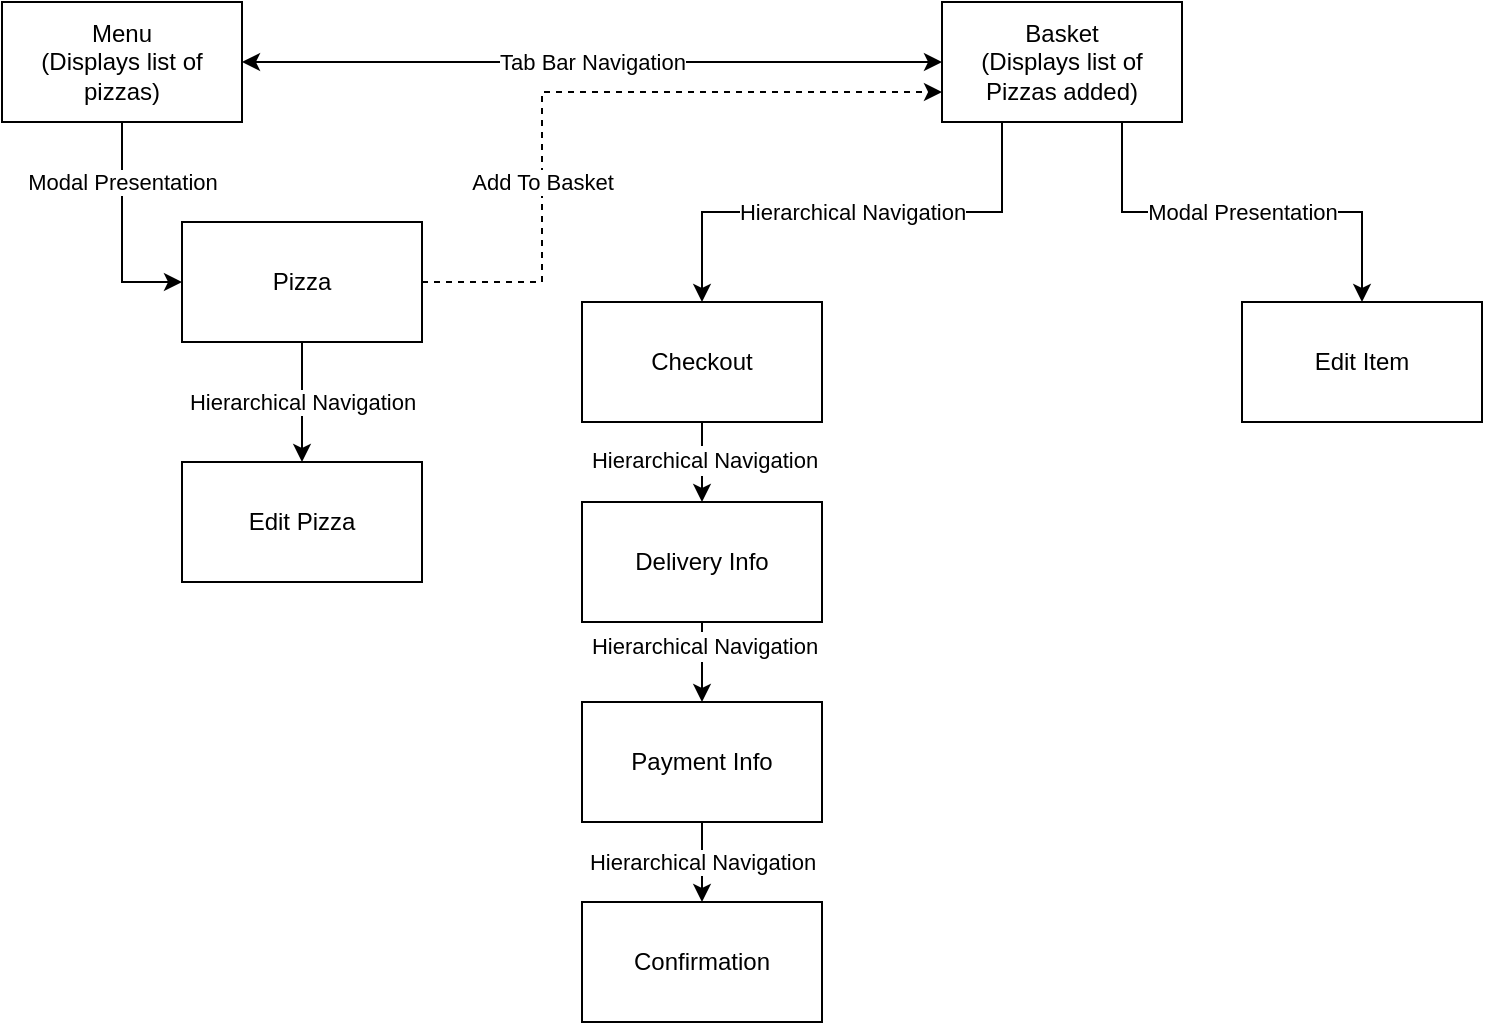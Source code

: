 <mxfile version="12.9.3" type="device"><diagram id="D9qoGxI_luNWLfz4j33n" name="Page-1"><mxGraphModel dx="1106" dy="1003" grid="1" gridSize="10" guides="1" tooltips="1" connect="1" arrows="1" fold="1" page="1" pageScale="1" pageWidth="827" pageHeight="1169" math="0" shadow="0"><root><mxCell id="0"/><mxCell id="1" parent="0"/><mxCell id="ehvi-rLe2j_QTS80abec-14" value="Modal Presentation" style="edgeStyle=orthogonalEdgeStyle;rounded=0;orthogonalLoop=1;jettySize=auto;html=1;entryX=0;entryY=0.5;entryDx=0;entryDy=0;" edge="1" parent="1" source="ehvi-rLe2j_QTS80abec-1" target="ehvi-rLe2j_QTS80abec-13"><mxGeometry x="-0.455" relative="1" as="geometry"><mxPoint as="offset"/></mxGeometry></mxCell><mxCell id="ehvi-rLe2j_QTS80abec-28" value="Tab Bar Navigation" style="edgeStyle=orthogonalEdgeStyle;rounded=0;orthogonalLoop=1;jettySize=auto;html=1;entryX=0;entryY=0.5;entryDx=0;entryDy=0;startArrow=classic;startFill=1;" edge="1" parent="1" source="ehvi-rLe2j_QTS80abec-1" target="ehvi-rLe2j_QTS80abec-2"><mxGeometry relative="1" as="geometry"/></mxCell><mxCell id="ehvi-rLe2j_QTS80abec-1" value="Menu&lt;br&gt;(Displays list of pizzas)" style="rounded=0;whiteSpace=wrap;html=1;" vertex="1" parent="1"><mxGeometry x="30" y="270" width="120" height="60" as="geometry"/></mxCell><mxCell id="ehvi-rLe2j_QTS80abec-6" value="Modal Presentation" style="edgeStyle=orthogonalEdgeStyle;rounded=0;orthogonalLoop=1;jettySize=auto;html=1;entryX=0.5;entryY=0;entryDx=0;entryDy=0;exitX=0.75;exitY=1;exitDx=0;exitDy=0;" edge="1" parent="1" source="ehvi-rLe2j_QTS80abec-2" target="ehvi-rLe2j_QTS80abec-5"><mxGeometry relative="1" as="geometry"/></mxCell><mxCell id="ehvi-rLe2j_QTS80abec-8" value="Hierarchical Navigation" style="edgeStyle=orthogonalEdgeStyle;rounded=0;orthogonalLoop=1;jettySize=auto;html=1;entryX=0.5;entryY=0;entryDx=0;entryDy=0;exitX=0.25;exitY=1;exitDx=0;exitDy=0;" edge="1" parent="1" source="ehvi-rLe2j_QTS80abec-2" target="ehvi-rLe2j_QTS80abec-7"><mxGeometry relative="1" as="geometry"/></mxCell><mxCell id="ehvi-rLe2j_QTS80abec-2" value="Basket&lt;br&gt;(Displays list of Pizzas added)" style="rounded=0;whiteSpace=wrap;html=1;" vertex="1" parent="1"><mxGeometry x="500" y="270" width="120" height="60" as="geometry"/></mxCell><mxCell id="ehvi-rLe2j_QTS80abec-5" value="Edit Item" style="rounded=0;whiteSpace=wrap;html=1;" vertex="1" parent="1"><mxGeometry x="650" y="420" width="120" height="60" as="geometry"/></mxCell><mxCell id="ehvi-rLe2j_QTS80abec-20" style="edgeStyle=orthogonalEdgeStyle;rounded=0;orthogonalLoop=1;jettySize=auto;html=1;entryX=0.5;entryY=0;entryDx=0;entryDy=0;" edge="1" parent="1" source="ehvi-rLe2j_QTS80abec-7" target="ehvi-rLe2j_QTS80abec-18"><mxGeometry relative="1" as="geometry"/></mxCell><mxCell id="ehvi-rLe2j_QTS80abec-25" value="&lt;span style=&quot;font-size: 11px&quot;&gt;Hierarchical Navigation&lt;/span&gt;" style="text;html=1;align=center;verticalAlign=middle;resizable=0;points=[];labelBackgroundColor=#ffffff;" vertex="1" connectable="0" parent="ehvi-rLe2j_QTS80abec-20"><mxGeometry x="-0.05" y="1" relative="1" as="geometry"><mxPoint as="offset"/></mxGeometry></mxCell><mxCell id="ehvi-rLe2j_QTS80abec-7" value="Checkout" style="rounded=0;whiteSpace=wrap;html=1;" vertex="1" parent="1"><mxGeometry x="320" y="420" width="120" height="60" as="geometry"/></mxCell><mxCell id="ehvi-rLe2j_QTS80abec-16" value="Hierarchical Navigation" style="edgeStyle=orthogonalEdgeStyle;rounded=0;orthogonalLoop=1;jettySize=auto;html=1;entryX=0.5;entryY=0;entryDx=0;entryDy=0;" edge="1" parent="1" source="ehvi-rLe2j_QTS80abec-13" target="ehvi-rLe2j_QTS80abec-15"><mxGeometry relative="1" as="geometry"/></mxCell><mxCell id="ehvi-rLe2j_QTS80abec-27" value="Add To Basket" style="edgeStyle=orthogonalEdgeStyle;rounded=0;orthogonalLoop=1;jettySize=auto;html=1;entryX=0;entryY=0.75;entryDx=0;entryDy=0;dashed=1;" edge="1" parent="1" source="ehvi-rLe2j_QTS80abec-13" target="ehvi-rLe2j_QTS80abec-2"><mxGeometry x="-0.38" relative="1" as="geometry"><Array as="points"><mxPoint x="300" y="410"/><mxPoint x="300" y="315"/></Array><mxPoint as="offset"/></mxGeometry></mxCell><mxCell id="ehvi-rLe2j_QTS80abec-13" value="Pizza" style="rounded=0;whiteSpace=wrap;html=1;" vertex="1" parent="1"><mxGeometry x="120" y="380" width="120" height="60" as="geometry"/></mxCell><mxCell id="ehvi-rLe2j_QTS80abec-15" value="Edit Pizza" style="rounded=0;whiteSpace=wrap;html=1;" vertex="1" parent="1"><mxGeometry x="120" y="500" width="120" height="60" as="geometry"/></mxCell><mxCell id="ehvi-rLe2j_QTS80abec-21" style="edgeStyle=orthogonalEdgeStyle;rounded=0;orthogonalLoop=1;jettySize=auto;html=1;entryX=0.5;entryY=0;entryDx=0;entryDy=0;" edge="1" parent="1" source="ehvi-rLe2j_QTS80abec-18" target="ehvi-rLe2j_QTS80abec-19"><mxGeometry relative="1" as="geometry"/></mxCell><mxCell id="ehvi-rLe2j_QTS80abec-26" value="&lt;span style=&quot;font-size: 11px&quot;&gt;Hierarchical Navigation&lt;/span&gt;" style="text;html=1;align=center;verticalAlign=middle;resizable=0;points=[];labelBackgroundColor=#ffffff;" vertex="1" connectable="0" parent="ehvi-rLe2j_QTS80abec-21"><mxGeometry x="-0.4" y="1" relative="1" as="geometry"><mxPoint as="offset"/></mxGeometry></mxCell><mxCell id="ehvi-rLe2j_QTS80abec-18" value="Delivery Info" style="rounded=0;whiteSpace=wrap;html=1;" vertex="1" parent="1"><mxGeometry x="320" y="520" width="120" height="60" as="geometry"/></mxCell><mxCell id="ehvi-rLe2j_QTS80abec-23" value="Hierarchical Navigation" style="edgeStyle=orthogonalEdgeStyle;rounded=0;orthogonalLoop=1;jettySize=auto;html=1;entryX=0.5;entryY=0;entryDx=0;entryDy=0;" edge="1" parent="1" source="ehvi-rLe2j_QTS80abec-19" target="ehvi-rLe2j_QTS80abec-22"><mxGeometry relative="1" as="geometry"/></mxCell><mxCell id="ehvi-rLe2j_QTS80abec-19" value="Payment Info" style="rounded=0;whiteSpace=wrap;html=1;" vertex="1" parent="1"><mxGeometry x="320" y="620" width="120" height="60" as="geometry"/></mxCell><mxCell id="ehvi-rLe2j_QTS80abec-22" value="Confirmation" style="rounded=0;whiteSpace=wrap;html=1;" vertex="1" parent="1"><mxGeometry x="320" y="720" width="120" height="60" as="geometry"/></mxCell></root></mxGraphModel></diagram></mxfile>